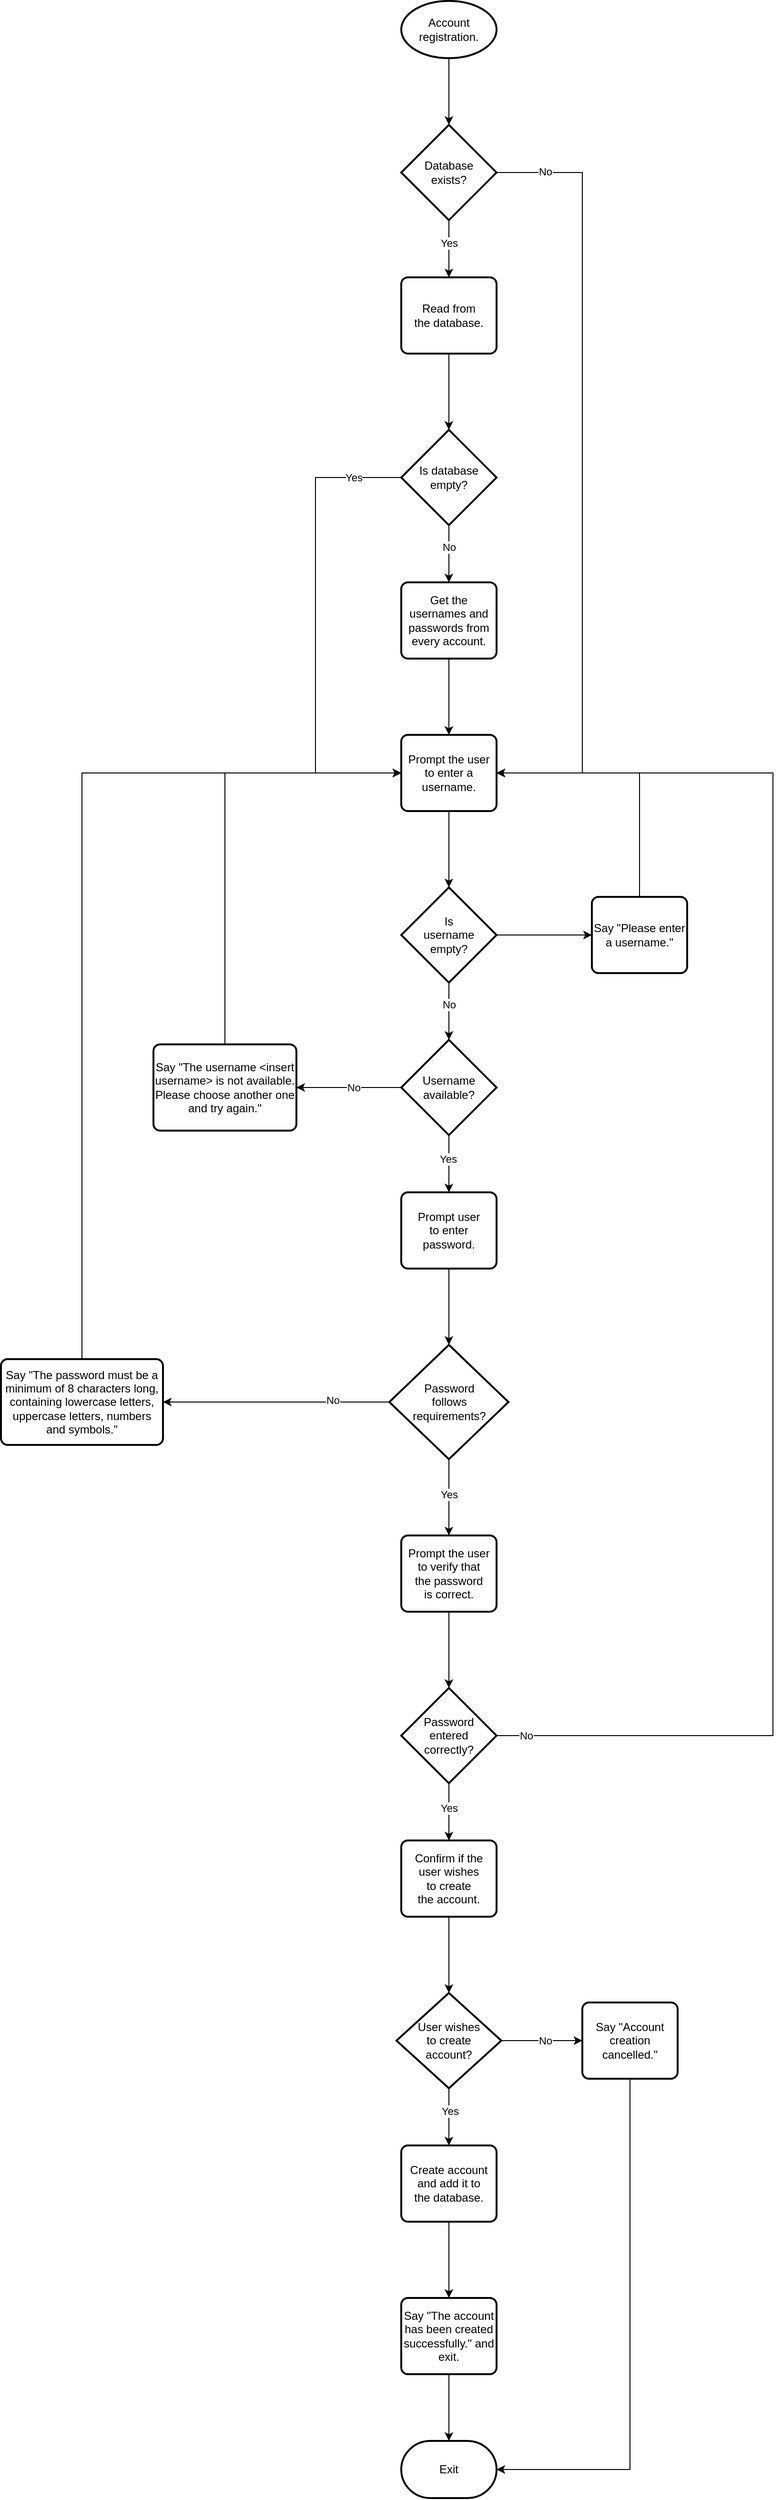 <mxfile version="26.2.2" pages="2">
  <diagram name="Account Registration" id="iLE3Jwbvo_P_98CqRcma">
    <mxGraphModel dx="1926" dy="515" grid="1" gridSize="10" guides="1" tooltips="1" connect="1" arrows="1" fold="1" page="1" pageScale="1" pageWidth="827" pageHeight="1169" math="0" shadow="0">
      <root>
        <mxCell id="0" />
        <mxCell id="1" parent="0" />
        <mxCell id="nShzTtYWi6adCArLgVIG-1" value="Account registration." style="strokeWidth=2;html=1;shape=mxgraph.flowchart.start_1;whiteSpace=wrap;" parent="1" vertex="1">
          <mxGeometry x="370" y="70" width="100" height="60" as="geometry" />
        </mxCell>
        <mxCell id="nShzTtYWi6adCArLgVIG-5" style="edgeStyle=orthogonalEdgeStyle;rounded=0;orthogonalLoop=1;jettySize=auto;html=1;exitX=0.5;exitY=1;exitDx=0;exitDy=0;exitPerimeter=0;entryX=0.5;entryY=0;entryDx=0;entryDy=0;" parent="1" source="nShzTtYWi6adCArLgVIG-2" target="nShzTtYWi6adCArLgVIG-4" edge="1">
          <mxGeometry relative="1" as="geometry" />
        </mxCell>
        <mxCell id="nShzTtYWi6adCArLgVIG-9" value="Yes" style="edgeLabel;html=1;align=center;verticalAlign=middle;resizable=0;points=[];" parent="nShzTtYWi6adCArLgVIG-5" vertex="1" connectable="0">
          <mxGeometry x="-0.209" relative="1" as="geometry">
            <mxPoint as="offset" />
          </mxGeometry>
        </mxCell>
        <mxCell id="nShzTtYWi6adCArLgVIG-51" style="edgeStyle=orthogonalEdgeStyle;rounded=0;orthogonalLoop=1;jettySize=auto;html=1;exitX=1;exitY=0.5;exitDx=0;exitDy=0;exitPerimeter=0;entryX=1;entryY=0.5;entryDx=0;entryDy=0;" parent="1" source="nShzTtYWi6adCArLgVIG-2" target="nShzTtYWi6adCArLgVIG-13" edge="1">
          <mxGeometry relative="1" as="geometry">
            <Array as="points">
              <mxPoint x="560" y="250" />
              <mxPoint x="560" y="880" />
            </Array>
          </mxGeometry>
        </mxCell>
        <mxCell id="nShzTtYWi6adCArLgVIG-55" value="No" style="edgeLabel;html=1;align=center;verticalAlign=middle;resizable=0;points=[];" parent="nShzTtYWi6adCArLgVIG-51" vertex="1" connectable="0">
          <mxGeometry x="-0.874" y="1" relative="1" as="geometry">
            <mxPoint as="offset" />
          </mxGeometry>
        </mxCell>
        <mxCell id="nShzTtYWi6adCArLgVIG-2" value="Database&lt;div&gt;exists?&lt;/div&gt;" style="strokeWidth=2;html=1;shape=mxgraph.flowchart.decision;whiteSpace=wrap;" parent="1" vertex="1">
          <mxGeometry x="370" y="200" width="100" height="100" as="geometry" />
        </mxCell>
        <mxCell id="nShzTtYWi6adCArLgVIG-3" style="edgeStyle=orthogonalEdgeStyle;rounded=0;orthogonalLoop=1;jettySize=auto;html=1;exitX=0.5;exitY=1;exitDx=0;exitDy=0;exitPerimeter=0;entryX=0.5;entryY=0;entryDx=0;entryDy=0;entryPerimeter=0;" parent="1" source="nShzTtYWi6adCArLgVIG-1" target="nShzTtYWi6adCArLgVIG-2" edge="1">
          <mxGeometry relative="1" as="geometry" />
        </mxCell>
        <mxCell id="nShzTtYWi6adCArLgVIG-4" value="Read from&lt;div&gt;the database.&lt;/div&gt;" style="rounded=1;whiteSpace=wrap;html=1;absoluteArcSize=1;arcSize=14;strokeWidth=2;" parent="1" vertex="1">
          <mxGeometry x="370" y="360" width="100" height="80" as="geometry" />
        </mxCell>
        <mxCell id="nShzTtYWi6adCArLgVIG-11" style="edgeStyle=orthogonalEdgeStyle;rounded=0;orthogonalLoop=1;jettySize=auto;html=1;exitX=0.5;exitY=1;exitDx=0;exitDy=0;exitPerimeter=0;" parent="1" source="nShzTtYWi6adCArLgVIG-6" target="nShzTtYWi6adCArLgVIG-10" edge="1">
          <mxGeometry relative="1" as="geometry" />
        </mxCell>
        <mxCell id="nShzTtYWi6adCArLgVIG-12" value="No" style="edgeLabel;html=1;align=center;verticalAlign=middle;resizable=0;points=[];" parent="nShzTtYWi6adCArLgVIG-11" vertex="1" connectable="0">
          <mxGeometry x="-0.248" y="-1" relative="1" as="geometry">
            <mxPoint x="1" as="offset" />
          </mxGeometry>
        </mxCell>
        <mxCell id="nShzTtYWi6adCArLgVIG-52" style="edgeStyle=orthogonalEdgeStyle;rounded=0;orthogonalLoop=1;jettySize=auto;html=1;exitX=0;exitY=0.5;exitDx=0;exitDy=0;exitPerimeter=0;entryX=0;entryY=0.5;entryDx=0;entryDy=0;" parent="1" source="nShzTtYWi6adCArLgVIG-6" target="nShzTtYWi6adCArLgVIG-13" edge="1">
          <mxGeometry relative="1" as="geometry">
            <Array as="points">
              <mxPoint x="280" y="570" />
              <mxPoint x="280" y="880" />
            </Array>
          </mxGeometry>
        </mxCell>
        <mxCell id="nShzTtYWi6adCArLgVIG-54" value="Yes" style="edgeLabel;html=1;align=center;verticalAlign=middle;resizable=0;points=[];" parent="nShzTtYWi6adCArLgVIG-52" vertex="1" connectable="0">
          <mxGeometry x="-0.835" relative="1" as="geometry">
            <mxPoint x="-10" as="offset" />
          </mxGeometry>
        </mxCell>
        <mxCell id="nShzTtYWi6adCArLgVIG-6" value="Is database&lt;div&gt;empty?&lt;/div&gt;" style="strokeWidth=2;html=1;shape=mxgraph.flowchart.decision;whiteSpace=wrap;" parent="1" vertex="1">
          <mxGeometry x="370" y="520" width="100" height="100" as="geometry" />
        </mxCell>
        <mxCell id="nShzTtYWi6adCArLgVIG-8" style="edgeStyle=orthogonalEdgeStyle;rounded=0;orthogonalLoop=1;jettySize=auto;html=1;exitX=0.5;exitY=1;exitDx=0;exitDy=0;entryX=0.5;entryY=0;entryDx=0;entryDy=0;entryPerimeter=0;" parent="1" source="nShzTtYWi6adCArLgVIG-4" target="nShzTtYWi6adCArLgVIG-6" edge="1">
          <mxGeometry relative="1" as="geometry" />
        </mxCell>
        <mxCell id="nShzTtYWi6adCArLgVIG-14" style="edgeStyle=orthogonalEdgeStyle;rounded=0;orthogonalLoop=1;jettySize=auto;html=1;exitX=0.5;exitY=1;exitDx=0;exitDy=0;entryX=0.5;entryY=0;entryDx=0;entryDy=0;" parent="1" source="nShzTtYWi6adCArLgVIG-10" target="nShzTtYWi6adCArLgVIG-13" edge="1">
          <mxGeometry relative="1" as="geometry" />
        </mxCell>
        <mxCell id="nShzTtYWi6adCArLgVIG-10" value="Get the usernames and passwords from every account." style="rounded=1;whiteSpace=wrap;html=1;absoluteArcSize=1;arcSize=14;strokeWidth=2;" parent="1" vertex="1">
          <mxGeometry x="370" y="680" width="100" height="80" as="geometry" />
        </mxCell>
        <mxCell id="nShzTtYWi6adCArLgVIG-13" value="Prompt the user&lt;div&gt;to enter a username.&lt;/div&gt;" style="rounded=1;whiteSpace=wrap;html=1;absoluteArcSize=1;arcSize=14;strokeWidth=2;" parent="1" vertex="1">
          <mxGeometry x="370" y="840" width="100" height="80" as="geometry" />
        </mxCell>
        <mxCell id="nShzTtYWi6adCArLgVIG-57" style="edgeStyle=orthogonalEdgeStyle;rounded=0;orthogonalLoop=1;jettySize=auto;html=1;exitX=1;exitY=0.5;exitDx=0;exitDy=0;exitPerimeter=0;entryX=0;entryY=0.5;entryDx=0;entryDy=0;" parent="1" source="nShzTtYWi6adCArLgVIG-15" target="nShzTtYWi6adCArLgVIG-56" edge="1">
          <mxGeometry relative="1" as="geometry" />
        </mxCell>
        <mxCell id="nShzTtYWi6adCArLgVIG-15" value="Is&lt;div&gt;username&lt;/div&gt;&lt;div&gt;empty?&lt;/div&gt;" style="strokeWidth=2;html=1;shape=mxgraph.flowchart.decision;whiteSpace=wrap;" parent="1" vertex="1">
          <mxGeometry x="370" y="1000" width="100" height="100" as="geometry" />
        </mxCell>
        <mxCell id="nShzTtYWi6adCArLgVIG-17" style="edgeStyle=orthogonalEdgeStyle;rounded=0;orthogonalLoop=1;jettySize=auto;html=1;exitX=0.5;exitY=1;exitDx=0;exitDy=0;entryX=0.5;entryY=0;entryDx=0;entryDy=0;entryPerimeter=0;" parent="1" source="nShzTtYWi6adCArLgVIG-13" target="nShzTtYWi6adCArLgVIG-15" edge="1">
          <mxGeometry relative="1" as="geometry" />
        </mxCell>
        <mxCell id="nShzTtYWi6adCArLgVIG-28" style="edgeStyle=orthogonalEdgeStyle;rounded=0;orthogonalLoop=1;jettySize=auto;html=1;exitX=0.5;exitY=1;exitDx=0;exitDy=0;exitPerimeter=0;entryX=0.5;entryY=0;entryDx=0;entryDy=0;" parent="1" source="nShzTtYWi6adCArLgVIG-24" target="nShzTtYWi6adCArLgVIG-27" edge="1">
          <mxGeometry relative="1" as="geometry" />
        </mxCell>
        <mxCell id="nShzTtYWi6adCArLgVIG-29" value="Yes" style="edgeLabel;html=1;align=center;verticalAlign=middle;resizable=0;points=[];" parent="nShzTtYWi6adCArLgVIG-28" vertex="1" connectable="0">
          <mxGeometry x="-0.191" y="-1" relative="1" as="geometry">
            <mxPoint as="offset" />
          </mxGeometry>
        </mxCell>
        <mxCell id="nShzTtYWi6adCArLgVIG-60" style="edgeStyle=orthogonalEdgeStyle;rounded=0;orthogonalLoop=1;jettySize=auto;html=1;exitX=0;exitY=0.5;exitDx=0;exitDy=0;exitPerimeter=0;entryX=1;entryY=0.5;entryDx=0;entryDy=0;" parent="1" source="nShzTtYWi6adCArLgVIG-24" target="nShzTtYWi6adCArLgVIG-59" edge="1">
          <mxGeometry relative="1" as="geometry" />
        </mxCell>
        <mxCell id="nShzTtYWi6adCArLgVIG-61" value="No" style="edgeLabel;html=1;align=center;verticalAlign=middle;resizable=0;points=[];" parent="nShzTtYWi6adCArLgVIG-60" vertex="1" connectable="0">
          <mxGeometry x="-0.145" relative="1" as="geometry">
            <mxPoint x="-3" as="offset" />
          </mxGeometry>
        </mxCell>
        <mxCell id="nShzTtYWi6adCArLgVIG-24" value="Username&lt;div&gt;available?&lt;/div&gt;" style="strokeWidth=2;html=1;shape=mxgraph.flowchart.decision;whiteSpace=wrap;" parent="1" vertex="1">
          <mxGeometry x="370" y="1160" width="100" height="100" as="geometry" />
        </mxCell>
        <mxCell id="nShzTtYWi6adCArLgVIG-25" style="edgeStyle=orthogonalEdgeStyle;rounded=0;orthogonalLoop=1;jettySize=auto;html=1;exitX=0.5;exitY=1;exitDx=0;exitDy=0;exitPerimeter=0;entryX=0.5;entryY=0;entryDx=0;entryDy=0;entryPerimeter=0;" parent="1" source="nShzTtYWi6adCArLgVIG-15" target="nShzTtYWi6adCArLgVIG-24" edge="1">
          <mxGeometry relative="1" as="geometry" />
        </mxCell>
        <mxCell id="nShzTtYWi6adCArLgVIG-26" value="No" style="edgeLabel;html=1;align=center;verticalAlign=middle;resizable=0;points=[];" parent="nShzTtYWi6adCArLgVIG-25" vertex="1" connectable="0">
          <mxGeometry x="-0.229" y="-1" relative="1" as="geometry">
            <mxPoint x="1" as="offset" />
          </mxGeometry>
        </mxCell>
        <mxCell id="nShzTtYWi6adCArLgVIG-27" value="Prompt user&lt;div&gt;to enter password.&lt;/div&gt;" style="rounded=1;whiteSpace=wrap;html=1;absoluteArcSize=1;arcSize=14;strokeWidth=2;" parent="1" vertex="1">
          <mxGeometry x="370" y="1320" width="100" height="80" as="geometry" />
        </mxCell>
        <mxCell id="nShzTtYWi6adCArLgVIG-35" style="edgeStyle=orthogonalEdgeStyle;rounded=0;orthogonalLoop=1;jettySize=auto;html=1;exitX=0.5;exitY=1;exitDx=0;exitDy=0;exitPerimeter=0;entryX=0.5;entryY=0;entryDx=0;entryDy=0;" parent="1" source="nShzTtYWi6adCArLgVIG-30" target="nShzTtYWi6adCArLgVIG-34" edge="1">
          <mxGeometry relative="1" as="geometry" />
        </mxCell>
        <mxCell id="nShzTtYWi6adCArLgVIG-36" value="Yes" style="edgeLabel;html=1;align=center;verticalAlign=middle;resizable=0;points=[];" parent="nShzTtYWi6adCArLgVIG-35" vertex="1" connectable="0">
          <mxGeometry x="-0.093" relative="1" as="geometry">
            <mxPoint as="offset" />
          </mxGeometry>
        </mxCell>
        <mxCell id="nShzTtYWi6adCArLgVIG-69" style="edgeStyle=orthogonalEdgeStyle;rounded=0;orthogonalLoop=1;jettySize=auto;html=1;exitX=0;exitY=0.5;exitDx=0;exitDy=0;exitPerimeter=0;entryX=1;entryY=0.5;entryDx=0;entryDy=0;" parent="1" source="nShzTtYWi6adCArLgVIG-30" target="nShzTtYWi6adCArLgVIG-63" edge="1">
          <mxGeometry relative="1" as="geometry" />
        </mxCell>
        <mxCell id="nShzTtYWi6adCArLgVIG-70" value="No" style="edgeLabel;html=1;align=center;verticalAlign=middle;resizable=0;points=[];" parent="nShzTtYWi6adCArLgVIG-69" vertex="1" connectable="0">
          <mxGeometry x="-0.488" y="-2" relative="1" as="geometry">
            <mxPoint x="1" as="offset" />
          </mxGeometry>
        </mxCell>
        <mxCell id="nShzTtYWi6adCArLgVIG-30" value="Password&lt;div&gt;follows&lt;/div&gt;&lt;div&gt;requirements?&lt;/div&gt;" style="strokeWidth=2;html=1;shape=mxgraph.flowchart.decision;whiteSpace=wrap;" parent="1" vertex="1">
          <mxGeometry x="357.5" y="1480" width="125" height="120" as="geometry" />
        </mxCell>
        <mxCell id="nShzTtYWi6adCArLgVIG-31" style="edgeStyle=orthogonalEdgeStyle;rounded=0;orthogonalLoop=1;jettySize=auto;html=1;exitX=0.5;exitY=1;exitDx=0;exitDy=0;entryX=0.5;entryY=0;entryDx=0;entryDy=0;entryPerimeter=0;" parent="1" source="nShzTtYWi6adCArLgVIG-27" target="nShzTtYWi6adCArLgVIG-30" edge="1">
          <mxGeometry relative="1" as="geometry" />
        </mxCell>
        <mxCell id="nShzTtYWi6adCArLgVIG-34" value="Prompt the user&lt;div&gt;to verify that&lt;/div&gt;&lt;div&gt;the password&lt;/div&gt;&lt;div&gt;is correct.&lt;/div&gt;" style="rounded=1;whiteSpace=wrap;html=1;absoluteArcSize=1;arcSize=14;strokeWidth=2;" parent="1" vertex="1">
          <mxGeometry x="370" y="1680" width="100" height="80" as="geometry" />
        </mxCell>
        <mxCell id="nShzTtYWi6adCArLgVIG-40" style="edgeStyle=orthogonalEdgeStyle;rounded=0;orthogonalLoop=1;jettySize=auto;html=1;exitX=0.5;exitY=1;exitDx=0;exitDy=0;exitPerimeter=0;" parent="1" source="nShzTtYWi6adCArLgVIG-37" target="nShzTtYWi6adCArLgVIG-39" edge="1">
          <mxGeometry relative="1" as="geometry" />
        </mxCell>
        <mxCell id="nShzTtYWi6adCArLgVIG-41" value="Yes" style="edgeLabel;html=1;align=center;verticalAlign=middle;resizable=0;points=[];" parent="nShzTtYWi6adCArLgVIG-40" vertex="1" connectable="0">
          <mxGeometry x="-0.133" relative="1" as="geometry">
            <mxPoint as="offset" />
          </mxGeometry>
        </mxCell>
        <mxCell id="nShzTtYWi6adCArLgVIG-71" style="edgeStyle=orthogonalEdgeStyle;rounded=0;orthogonalLoop=1;jettySize=auto;html=1;exitX=1;exitY=0.5;exitDx=0;exitDy=0;exitPerimeter=0;entryX=1;entryY=0.5;entryDx=0;entryDy=0;" parent="1" source="nShzTtYWi6adCArLgVIG-37" target="nShzTtYWi6adCArLgVIG-13" edge="1">
          <mxGeometry relative="1" as="geometry">
            <mxPoint x="740" y="1020" as="targetPoint" />
            <Array as="points">
              <mxPoint x="760" y="1890" />
              <mxPoint x="760" y="880" />
            </Array>
          </mxGeometry>
        </mxCell>
        <mxCell id="nShzTtYWi6adCArLgVIG-72" value="No" style="edgeLabel;html=1;align=center;verticalAlign=middle;resizable=0;points=[];" parent="nShzTtYWi6adCArLgVIG-71" vertex="1" connectable="0">
          <mxGeometry x="-0.961" relative="1" as="geometry">
            <mxPoint as="offset" />
          </mxGeometry>
        </mxCell>
        <mxCell id="nShzTtYWi6adCArLgVIG-37" value="Password&lt;div&gt;entered&lt;/div&gt;&lt;div&gt;correctly?&lt;/div&gt;" style="strokeWidth=2;html=1;shape=mxgraph.flowchart.decision;whiteSpace=wrap;" parent="1" vertex="1">
          <mxGeometry x="370" y="1840" width="100" height="100" as="geometry" />
        </mxCell>
        <mxCell id="nShzTtYWi6adCArLgVIG-38" style="edgeStyle=orthogonalEdgeStyle;rounded=0;orthogonalLoop=1;jettySize=auto;html=1;exitX=0.5;exitY=1;exitDx=0;exitDy=0;entryX=0.5;entryY=0;entryDx=0;entryDy=0;entryPerimeter=0;" parent="1" source="nShzTtYWi6adCArLgVIG-34" target="nShzTtYWi6adCArLgVIG-37" edge="1">
          <mxGeometry relative="1" as="geometry" />
        </mxCell>
        <mxCell id="nShzTtYWi6adCArLgVIG-44" style="edgeStyle=orthogonalEdgeStyle;rounded=0;orthogonalLoop=1;jettySize=auto;html=1;exitX=0.5;exitY=1;exitDx=0;exitDy=0;" parent="1" source="nShzTtYWi6adCArLgVIG-39" target="nShzTtYWi6adCArLgVIG-42" edge="1">
          <mxGeometry relative="1" as="geometry" />
        </mxCell>
        <mxCell id="nShzTtYWi6adCArLgVIG-39" value="Confirm if the&lt;div&gt;user wishes&lt;/div&gt;&lt;div&gt;to create&lt;/div&gt;&lt;div&gt;the account.&lt;/div&gt;" style="rounded=1;whiteSpace=wrap;html=1;absoluteArcSize=1;arcSize=14;strokeWidth=2;" parent="1" vertex="1">
          <mxGeometry x="370" y="2000" width="100" height="80" as="geometry" />
        </mxCell>
        <mxCell id="nShzTtYWi6adCArLgVIG-46" style="edgeStyle=orthogonalEdgeStyle;rounded=0;orthogonalLoop=1;jettySize=auto;html=1;exitX=0.5;exitY=1;exitDx=0;exitDy=0;exitPerimeter=0;entryX=0.5;entryY=0;entryDx=0;entryDy=0;" parent="1" source="nShzTtYWi6adCArLgVIG-42" target="nShzTtYWi6adCArLgVIG-45" edge="1">
          <mxGeometry relative="1" as="geometry" />
        </mxCell>
        <mxCell id="nShzTtYWi6adCArLgVIG-74" value="Yes" style="edgeLabel;html=1;align=center;verticalAlign=middle;resizable=0;points=[];" parent="nShzTtYWi6adCArLgVIG-46" vertex="1" connectable="0">
          <mxGeometry x="-0.211" y="1" relative="1" as="geometry">
            <mxPoint as="offset" />
          </mxGeometry>
        </mxCell>
        <mxCell id="nShzTtYWi6adCArLgVIG-76" style="edgeStyle=orthogonalEdgeStyle;rounded=0;orthogonalLoop=1;jettySize=auto;html=1;exitX=1;exitY=0.5;exitDx=0;exitDy=0;exitPerimeter=0;entryX=0;entryY=0.5;entryDx=0;entryDy=0;" parent="1" source="nShzTtYWi6adCArLgVIG-42" target="nShzTtYWi6adCArLgVIG-75" edge="1">
          <mxGeometry relative="1" as="geometry" />
        </mxCell>
        <mxCell id="nShzTtYWi6adCArLgVIG-77" value="No" style="edgeLabel;html=1;align=center;verticalAlign=middle;resizable=0;points=[];" parent="nShzTtYWi6adCArLgVIG-76" vertex="1" connectable="0">
          <mxGeometry x="0.072" relative="1" as="geometry">
            <mxPoint as="offset" />
          </mxGeometry>
        </mxCell>
        <mxCell id="nShzTtYWi6adCArLgVIG-42" value="User wishes&lt;div&gt;to create&lt;/div&gt;&lt;div&gt;account?&lt;/div&gt;" style="strokeWidth=2;html=1;shape=mxgraph.flowchart.decision;whiteSpace=wrap;" parent="1" vertex="1">
          <mxGeometry x="365" y="2160" width="110" height="100" as="geometry" />
        </mxCell>
        <mxCell id="nShzTtYWi6adCArLgVIG-48" style="edgeStyle=orthogonalEdgeStyle;rounded=0;orthogonalLoop=1;jettySize=auto;html=1;exitX=0.5;exitY=1;exitDx=0;exitDy=0;" parent="1" source="nShzTtYWi6adCArLgVIG-45" target="nShzTtYWi6adCArLgVIG-47" edge="1">
          <mxGeometry relative="1" as="geometry" />
        </mxCell>
        <mxCell id="nShzTtYWi6adCArLgVIG-45" value="Create account&lt;div&gt;and add it to&lt;/div&gt;&lt;div&gt;the database.&lt;/div&gt;" style="rounded=1;whiteSpace=wrap;html=1;absoluteArcSize=1;arcSize=14;strokeWidth=2;" parent="1" vertex="1">
          <mxGeometry x="370" y="2320" width="100" height="80" as="geometry" />
        </mxCell>
        <mxCell id="nShzTtYWi6adCArLgVIG-47" value="Say &quot;The account has been created successfully.&quot; and exit." style="rounded=1;whiteSpace=wrap;html=1;absoluteArcSize=1;arcSize=14;strokeWidth=2;" parent="1" vertex="1">
          <mxGeometry x="370" y="2480" width="100" height="80" as="geometry" />
        </mxCell>
        <mxCell id="nShzTtYWi6adCArLgVIG-49" value="Exit" style="strokeWidth=2;html=1;shape=mxgraph.flowchart.terminator;whiteSpace=wrap;" parent="1" vertex="1">
          <mxGeometry x="370" y="2630" width="100" height="60" as="geometry" />
        </mxCell>
        <mxCell id="nShzTtYWi6adCArLgVIG-58" style="edgeStyle=orthogonalEdgeStyle;rounded=0;orthogonalLoop=1;jettySize=auto;html=1;exitX=0.5;exitY=0;exitDx=0;exitDy=0;entryX=1;entryY=0.5;entryDx=0;entryDy=0;" parent="1" source="nShzTtYWi6adCArLgVIG-56" target="nShzTtYWi6adCArLgVIG-13" edge="1">
          <mxGeometry relative="1" as="geometry">
            <mxPoint x="620.333" y="880" as="targetPoint" />
          </mxGeometry>
        </mxCell>
        <mxCell id="nShzTtYWi6adCArLgVIG-56" value="Say &quot;Please enter a username.&quot;" style="rounded=1;whiteSpace=wrap;html=1;absoluteArcSize=1;arcSize=14;strokeWidth=2;" parent="1" vertex="1">
          <mxGeometry x="570" y="1010" width="100" height="80" as="geometry" />
        </mxCell>
        <mxCell id="nShzTtYWi6adCArLgVIG-62" style="edgeStyle=orthogonalEdgeStyle;rounded=0;orthogonalLoop=1;jettySize=auto;html=1;exitX=0.5;exitY=0;exitDx=0;exitDy=0;entryX=0;entryY=0.5;entryDx=0;entryDy=0;" parent="1" source="nShzTtYWi6adCArLgVIG-59" target="nShzTtYWi6adCArLgVIG-13" edge="1">
          <mxGeometry relative="1" as="geometry">
            <mxPoint x="185" y="970" as="targetPoint" />
          </mxGeometry>
        </mxCell>
        <mxCell id="nShzTtYWi6adCArLgVIG-59" value="Say &quot;The username &amp;lt;insert username&amp;gt; is not available. Please choose another one and try again.&quot;" style="rounded=1;whiteSpace=wrap;html=1;absoluteArcSize=1;arcSize=14;strokeWidth=2;" parent="1" vertex="1">
          <mxGeometry x="110" y="1164.75" width="150" height="90.5" as="geometry" />
        </mxCell>
        <mxCell id="nShzTtYWi6adCArLgVIG-68" style="edgeStyle=orthogonalEdgeStyle;rounded=0;orthogonalLoop=1;jettySize=auto;html=1;exitX=0.5;exitY=0;exitDx=0;exitDy=0;entryX=0;entryY=0.5;entryDx=0;entryDy=0;" parent="1" source="nShzTtYWi6adCArLgVIG-63" target="nShzTtYWi6adCArLgVIG-13" edge="1">
          <mxGeometry relative="1" as="geometry">
            <mxPoint x="60" y="1030" as="targetPoint" />
          </mxGeometry>
        </mxCell>
        <mxCell id="nShzTtYWi6adCArLgVIG-63" value="Say &quot;The password must be a minimum of 8 characters long, containing lowercase letters, uppercase letters, numbers and symbols.&quot;" style="rounded=1;whiteSpace=wrap;html=1;absoluteArcSize=1;arcSize=14;strokeWidth=2;" parent="1" vertex="1">
          <mxGeometry x="-50" y="1495" width="170" height="90" as="geometry" />
        </mxCell>
        <mxCell id="nShzTtYWi6adCArLgVIG-73" style="edgeStyle=orthogonalEdgeStyle;rounded=0;orthogonalLoop=1;jettySize=auto;html=1;exitX=0.5;exitY=1;exitDx=0;exitDy=0;entryX=0.5;entryY=0;entryDx=0;entryDy=0;entryPerimeter=0;" parent="1" source="nShzTtYWi6adCArLgVIG-47" target="nShzTtYWi6adCArLgVIG-49" edge="1">
          <mxGeometry relative="1" as="geometry" />
        </mxCell>
        <mxCell id="nShzTtYWi6adCArLgVIG-78" style="edgeStyle=orthogonalEdgeStyle;rounded=0;orthogonalLoop=1;jettySize=auto;html=1;exitX=0.5;exitY=1;exitDx=0;exitDy=0;entryX=1;entryY=0.5;entryDx=0;entryDy=0;entryPerimeter=0;" parent="1" source="nShzTtYWi6adCArLgVIG-75" target="nShzTtYWi6adCArLgVIG-49" edge="1">
          <mxGeometry relative="1" as="geometry">
            <mxPoint x="480" y="2701.29" as="targetPoint" />
          </mxGeometry>
        </mxCell>
        <mxCell id="nShzTtYWi6adCArLgVIG-75" value="Say &quot;Account creation cancelled.&quot;" style="rounded=1;whiteSpace=wrap;html=1;absoluteArcSize=1;arcSize=14;strokeWidth=2;" parent="1" vertex="1">
          <mxGeometry x="560" y="2170" width="100" height="80" as="geometry" />
        </mxCell>
      </root>
    </mxGraphModel>
  </diagram>
  <diagram id="ZJuV7syckMQgLkUGrCl8" name="Account Login">
    <mxGraphModel dx="1047" dy="490" grid="1" gridSize="10" guides="1" tooltips="1" connect="1" arrows="1" fold="1" page="1" pageScale="1" pageWidth="827" pageHeight="1169" math="0" shadow="0">
      <root>
        <mxCell id="0" />
        <mxCell id="1" parent="0" />
        <mxCell id="R7hteTY1RrZNnt9Zxwfz-4" style="edgeStyle=orthogonalEdgeStyle;rounded=0;orthogonalLoop=1;jettySize=auto;html=1;exitX=0.5;exitY=1;exitDx=0;exitDy=0;exitPerimeter=0;entryX=0.5;entryY=0;entryDx=0;entryDy=0;" edge="1" parent="1" source="R7hteTY1RrZNnt9Zxwfz-1" target="R7hteTY1RrZNnt9Zxwfz-2">
          <mxGeometry relative="1" as="geometry" />
        </mxCell>
        <mxCell id="R7hteTY1RrZNnt9Zxwfz-1" value="Account login." style="strokeWidth=2;html=1;shape=mxgraph.flowchart.start_1;whiteSpace=wrap;" vertex="1" parent="1">
          <mxGeometry x="370" y="90" width="100" height="60" as="geometry" />
        </mxCell>
        <mxCell id="R7hteTY1RrZNnt9Zxwfz-2" value="Check if the&lt;div&gt;database exists?&lt;/div&gt;" style="rounded=1;whiteSpace=wrap;html=1;absoluteArcSize=1;arcSize=14;strokeWidth=2;" vertex="1" parent="1">
          <mxGeometry x="370" y="240" width="100" height="80" as="geometry" />
        </mxCell>
        <mxCell id="R7hteTY1RrZNnt9Zxwfz-9" style="edgeStyle=orthogonalEdgeStyle;rounded=0;orthogonalLoop=1;jettySize=auto;html=1;exitX=0.5;exitY=1;exitDx=0;exitDy=0;exitPerimeter=0;entryX=0.5;entryY=0;entryDx=0;entryDy=0;" edge="1" parent="1" source="R7hteTY1RrZNnt9Zxwfz-5" target="R7hteTY1RrZNnt9Zxwfz-7">
          <mxGeometry relative="1" as="geometry" />
        </mxCell>
        <mxCell id="R7hteTY1RrZNnt9Zxwfz-10" value="Yes" style="edgeLabel;html=1;align=center;verticalAlign=middle;resizable=0;points=[];" vertex="1" connectable="0" parent="R7hteTY1RrZNnt9Zxwfz-9">
          <mxGeometry x="-0.278" relative="1" as="geometry">
            <mxPoint as="offset" />
          </mxGeometry>
        </mxCell>
        <mxCell id="R7hteTY1RrZNnt9Zxwfz-17" style="edgeStyle=orthogonalEdgeStyle;rounded=0;orthogonalLoop=1;jettySize=auto;html=1;exitX=1;exitY=0.5;exitDx=0;exitDy=0;exitPerimeter=0;entryX=0;entryY=0.5;entryDx=0;entryDy=0;" edge="1" parent="1" source="R7hteTY1RrZNnt9Zxwfz-5" target="R7hteTY1RrZNnt9Zxwfz-16">
          <mxGeometry relative="1" as="geometry" />
        </mxCell>
        <mxCell id="R7hteTY1RrZNnt9Zxwfz-18" value="No" style="edgeLabel;html=1;align=center;verticalAlign=middle;resizable=0;points=[];" vertex="1" connectable="0" parent="R7hteTY1RrZNnt9Zxwfz-17">
          <mxGeometry x="0.001" y="1" relative="1" as="geometry">
            <mxPoint as="offset" />
          </mxGeometry>
        </mxCell>
        <mxCell id="R7hteTY1RrZNnt9Zxwfz-5" value="Database&lt;div&gt;exists?&lt;/div&gt;" style="strokeWidth=2;html=1;shape=mxgraph.flowchart.decision;whiteSpace=wrap;" vertex="1" parent="1">
          <mxGeometry x="370" y="400" width="100" height="100" as="geometry" />
        </mxCell>
        <mxCell id="R7hteTY1RrZNnt9Zxwfz-6" style="edgeStyle=orthogonalEdgeStyle;rounded=0;orthogonalLoop=1;jettySize=auto;html=1;exitX=0.5;exitY=1;exitDx=0;exitDy=0;entryX=0.5;entryY=0;entryDx=0;entryDy=0;entryPerimeter=0;" edge="1" parent="1" source="R7hteTY1RrZNnt9Zxwfz-2" target="R7hteTY1RrZNnt9Zxwfz-5">
          <mxGeometry relative="1" as="geometry" />
        </mxCell>
        <mxCell id="R7hteTY1RrZNnt9Zxwfz-7" value="Read from the&lt;div&gt;database.&lt;/div&gt;" style="rounded=1;whiteSpace=wrap;html=1;absoluteArcSize=1;arcSize=14;strokeWidth=2;" vertex="1" parent="1">
          <mxGeometry x="370" y="560" width="100" height="80" as="geometry" />
        </mxCell>
        <mxCell id="R7hteTY1RrZNnt9Zxwfz-14" style="edgeStyle=orthogonalEdgeStyle;rounded=0;orthogonalLoop=1;jettySize=auto;html=1;exitX=1;exitY=0.5;exitDx=0;exitDy=0;exitPerimeter=0;entryX=0;entryY=0.5;entryDx=0;entryDy=0;" edge="1" parent="1" source="R7hteTY1RrZNnt9Zxwfz-11" target="R7hteTY1RrZNnt9Zxwfz-13">
          <mxGeometry relative="1" as="geometry" />
        </mxCell>
        <mxCell id="R7hteTY1RrZNnt9Zxwfz-15" value="Yes" style="edgeLabel;html=1;align=center;verticalAlign=middle;resizable=0;points=[];" vertex="1" connectable="0" parent="R7hteTY1RrZNnt9Zxwfz-14">
          <mxGeometry x="0.104" relative="1" as="geometry">
            <mxPoint as="offset" />
          </mxGeometry>
        </mxCell>
        <mxCell id="R7hteTY1RrZNnt9Zxwfz-24" style="edgeStyle=orthogonalEdgeStyle;rounded=0;orthogonalLoop=1;jettySize=auto;html=1;exitX=0.5;exitY=1;exitDx=0;exitDy=0;exitPerimeter=0;entryX=0.5;entryY=0;entryDx=0;entryDy=0;" edge="1" parent="1" source="R7hteTY1RrZNnt9Zxwfz-11" target="R7hteTY1RrZNnt9Zxwfz-23">
          <mxGeometry relative="1" as="geometry" />
        </mxCell>
        <mxCell id="R7hteTY1RrZNnt9Zxwfz-25" value="No" style="edgeLabel;html=1;align=center;verticalAlign=middle;resizable=0;points=[];" vertex="1" connectable="0" parent="R7hteTY1RrZNnt9Zxwfz-24">
          <mxGeometry x="-0.163" y="-1" relative="1" as="geometry">
            <mxPoint x="1" as="offset" />
          </mxGeometry>
        </mxCell>
        <mxCell id="R7hteTY1RrZNnt9Zxwfz-11" value="Is database&lt;div&gt;empty?&lt;/div&gt;" style="strokeWidth=2;html=1;shape=mxgraph.flowchart.decision;whiteSpace=wrap;" vertex="1" parent="1">
          <mxGeometry x="370" y="720" width="100" height="100" as="geometry" />
        </mxCell>
        <mxCell id="R7hteTY1RrZNnt9Zxwfz-12" style="edgeStyle=orthogonalEdgeStyle;rounded=0;orthogonalLoop=1;jettySize=auto;html=1;exitX=0.5;exitY=1;exitDx=0;exitDy=0;entryX=0.5;entryY=0;entryDx=0;entryDy=0;entryPerimeter=0;" edge="1" parent="1" source="R7hteTY1RrZNnt9Zxwfz-7" target="R7hteTY1RrZNnt9Zxwfz-11">
          <mxGeometry relative="1" as="geometry" />
        </mxCell>
        <mxCell id="R7hteTY1RrZNnt9Zxwfz-13" value="Print error message&lt;div&gt;saying &quot;The database is currently empty.&quot;&lt;/div&gt;" style="rounded=1;whiteSpace=wrap;html=1;absoluteArcSize=1;arcSize=14;strokeWidth=2;" vertex="1" parent="1">
          <mxGeometry x="560" y="730" width="100" height="80" as="geometry" />
        </mxCell>
        <mxCell id="R7hteTY1RrZNnt9Zxwfz-16" value="Print &quot;The database doesn&#39;t exist at the moment.&quot;" style="rounded=1;whiteSpace=wrap;html=1;absoluteArcSize=1;arcSize=14;strokeWidth=2;" vertex="1" parent="1">
          <mxGeometry x="560" y="410" width="100" height="80" as="geometry" />
        </mxCell>
        <mxCell id="R7hteTY1RrZNnt9Zxwfz-19" value="Exit" style="strokeWidth=2;html=1;shape=mxgraph.flowchart.terminator;whiteSpace=wrap;" vertex="1" parent="1">
          <mxGeometry x="560" y="570" width="100" height="60" as="geometry" />
        </mxCell>
        <mxCell id="R7hteTY1RrZNnt9Zxwfz-20" style="edgeStyle=orthogonalEdgeStyle;rounded=0;orthogonalLoop=1;jettySize=auto;html=1;exitX=0.5;exitY=1;exitDx=0;exitDy=0;entryX=0.5;entryY=0;entryDx=0;entryDy=0;entryPerimeter=0;" edge="1" parent="1" source="R7hteTY1RrZNnt9Zxwfz-16" target="R7hteTY1RrZNnt9Zxwfz-19">
          <mxGeometry relative="1" as="geometry" />
        </mxCell>
        <mxCell id="R7hteTY1RrZNnt9Zxwfz-21" value="Exit" style="strokeWidth=2;html=1;shape=mxgraph.flowchart.terminator;whiteSpace=wrap;" vertex="1" parent="1">
          <mxGeometry x="560" y="880" width="100" height="60" as="geometry" />
        </mxCell>
        <mxCell id="R7hteTY1RrZNnt9Zxwfz-22" style="edgeStyle=orthogonalEdgeStyle;rounded=0;orthogonalLoop=1;jettySize=auto;html=1;exitX=0.5;exitY=1;exitDx=0;exitDy=0;entryX=0.5;entryY=0;entryDx=0;entryDy=0;entryPerimeter=0;" edge="1" parent="1" source="R7hteTY1RrZNnt9Zxwfz-13" target="R7hteTY1RrZNnt9Zxwfz-21">
          <mxGeometry relative="1" as="geometry" />
        </mxCell>
        <mxCell id="R7hteTY1RrZNnt9Zxwfz-23" value="Prompt to enter a username." style="rounded=1;whiteSpace=wrap;html=1;absoluteArcSize=1;arcSize=14;strokeWidth=2;" vertex="1" parent="1">
          <mxGeometry x="370" y="880" width="100" height="80" as="geometry" />
        </mxCell>
        <mxCell id="R7hteTY1RrZNnt9Zxwfz-29" style="edgeStyle=orthogonalEdgeStyle;rounded=0;orthogonalLoop=1;jettySize=auto;html=1;exitX=0;exitY=0.5;exitDx=0;exitDy=0;exitPerimeter=0;entryX=0.5;entryY=1;entryDx=0;entryDy=0;" edge="1" parent="1" source="R7hteTY1RrZNnt9Zxwfz-26" target="R7hteTY1RrZNnt9Zxwfz-28">
          <mxGeometry relative="1" as="geometry" />
        </mxCell>
        <mxCell id="R7hteTY1RrZNnt9Zxwfz-30" value="No" style="edgeLabel;html=1;align=center;verticalAlign=middle;resizable=0;points=[];" vertex="1" connectable="0" parent="R7hteTY1RrZNnt9Zxwfz-29">
          <mxGeometry x="-0.883" y="-1" relative="1" as="geometry">
            <mxPoint as="offset" />
          </mxGeometry>
        </mxCell>
        <mxCell id="R7hteTY1RrZNnt9Zxwfz-34" style="edgeStyle=orthogonalEdgeStyle;rounded=0;orthogonalLoop=1;jettySize=auto;html=1;exitX=0.5;exitY=1;exitDx=0;exitDy=0;exitPerimeter=0;entryX=0.5;entryY=0;entryDx=0;entryDy=0;" edge="1" parent="1" source="R7hteTY1RrZNnt9Zxwfz-26" target="R7hteTY1RrZNnt9Zxwfz-33">
          <mxGeometry relative="1" as="geometry" />
        </mxCell>
        <mxCell id="R7hteTY1RrZNnt9Zxwfz-35" value="Yes" style="edgeLabel;html=1;align=center;verticalAlign=middle;resizable=0;points=[];" vertex="1" connectable="0" parent="R7hteTY1RrZNnt9Zxwfz-34">
          <mxGeometry x="-0.176" y="1" relative="1" as="geometry">
            <mxPoint x="-1" as="offset" />
          </mxGeometry>
        </mxCell>
        <mxCell id="R7hteTY1RrZNnt9Zxwfz-26" value="Username&lt;div&gt;exists?&lt;/div&gt;" style="strokeWidth=2;html=1;shape=mxgraph.flowchart.decision;whiteSpace=wrap;" vertex="1" parent="1">
          <mxGeometry x="370" y="1040" width="100" height="100" as="geometry" />
        </mxCell>
        <mxCell id="R7hteTY1RrZNnt9Zxwfz-27" style="edgeStyle=orthogonalEdgeStyle;rounded=0;orthogonalLoop=1;jettySize=auto;html=1;exitX=0.5;exitY=1;exitDx=0;exitDy=0;entryX=0.5;entryY=0;entryDx=0;entryDy=0;entryPerimeter=0;" edge="1" parent="1" source="R7hteTY1RrZNnt9Zxwfz-23" target="R7hteTY1RrZNnt9Zxwfz-26">
          <mxGeometry relative="1" as="geometry" />
        </mxCell>
        <mxCell id="R7hteTY1RrZNnt9Zxwfz-28" value="Print&lt;div&gt;&quot;The username &amp;lt;username&amp;gt; doesn&#39;t exist. Please try again.&quot;&lt;/div&gt;" style="rounded=1;whiteSpace=wrap;html=1;absoluteArcSize=1;arcSize=14;strokeWidth=2;" vertex="1" parent="1">
          <mxGeometry x="190" y="640" width="100" height="80" as="geometry" />
        </mxCell>
        <mxCell id="R7hteTY1RrZNnt9Zxwfz-31" style="edgeStyle=orthogonalEdgeStyle;rounded=0;orthogonalLoop=1;jettySize=auto;html=1;exitX=0.5;exitY=0;exitDx=0;exitDy=0;entryX=0;entryY=0.5;entryDx=0;entryDy=0;entryPerimeter=0;" edge="1" parent="1" source="R7hteTY1RrZNnt9Zxwfz-28" target="R7hteTY1RrZNnt9Zxwfz-5">
          <mxGeometry relative="1" as="geometry" />
        </mxCell>
        <mxCell id="R7hteTY1RrZNnt9Zxwfz-33" value="Prompt to enter a password" style="rounded=1;whiteSpace=wrap;html=1;absoluteArcSize=1;arcSize=14;strokeWidth=2;" vertex="1" parent="1">
          <mxGeometry x="370" y="1240" width="100" height="80" as="geometry" />
        </mxCell>
        <mxCell id="R7hteTY1RrZNnt9Zxwfz-41" style="edgeStyle=orthogonalEdgeStyle;rounded=0;orthogonalLoop=1;jettySize=auto;html=1;exitX=0;exitY=0.5;exitDx=0;exitDy=0;exitPerimeter=0;entryX=0.5;entryY=1;entryDx=0;entryDy=0;" edge="1" parent="1" source="R7hteTY1RrZNnt9Zxwfz-36" target="R7hteTY1RrZNnt9Zxwfz-40">
          <mxGeometry relative="1" as="geometry" />
        </mxCell>
        <mxCell id="R7hteTY1RrZNnt9Zxwfz-42" value="No" style="edgeLabel;html=1;align=center;verticalAlign=middle;resizable=0;points=[];" vertex="1" connectable="0" parent="R7hteTY1RrZNnt9Zxwfz-41">
          <mxGeometry x="-0.94" y="-1" relative="1" as="geometry">
            <mxPoint as="offset" />
          </mxGeometry>
        </mxCell>
        <mxCell id="R7hteTY1RrZNnt9Zxwfz-45" style="edgeStyle=orthogonalEdgeStyle;rounded=0;orthogonalLoop=1;jettySize=auto;html=1;exitX=0.5;exitY=1;exitDx=0;exitDy=0;exitPerimeter=0;entryX=0.5;entryY=0;entryDx=0;entryDy=0;" edge="1" parent="1" source="R7hteTY1RrZNnt9Zxwfz-36" target="R7hteTY1RrZNnt9Zxwfz-44">
          <mxGeometry relative="1" as="geometry" />
        </mxCell>
        <mxCell id="R7hteTY1RrZNnt9Zxwfz-46" value="Yes" style="edgeLabel;html=1;align=center;verticalAlign=middle;resizable=0;points=[];" vertex="1" connectable="0" parent="R7hteTY1RrZNnt9Zxwfz-45">
          <mxGeometry x="-0.198" relative="1" as="geometry">
            <mxPoint as="offset" />
          </mxGeometry>
        </mxCell>
        <mxCell id="R7hteTY1RrZNnt9Zxwfz-36" value="Is password&lt;div&gt;correct?&lt;/div&gt;" style="strokeWidth=2;html=1;shape=mxgraph.flowchart.decision;whiteSpace=wrap;" vertex="1" parent="1">
          <mxGeometry x="370" y="1400" width="100" height="100" as="geometry" />
        </mxCell>
        <mxCell id="R7hteTY1RrZNnt9Zxwfz-37" style="edgeStyle=orthogonalEdgeStyle;rounded=0;orthogonalLoop=1;jettySize=auto;html=1;exitX=0.5;exitY=1;exitDx=0;exitDy=0;entryX=0.5;entryY=0;entryDx=0;entryDy=0;entryPerimeter=0;" edge="1" parent="1" source="R7hteTY1RrZNnt9Zxwfz-33" target="R7hteTY1RrZNnt9Zxwfz-36">
          <mxGeometry relative="1" as="geometry" />
        </mxCell>
        <mxCell id="R7hteTY1RrZNnt9Zxwfz-43" style="edgeStyle=orthogonalEdgeStyle;rounded=0;orthogonalLoop=1;jettySize=auto;html=1;exitX=0.5;exitY=0;exitDx=0;exitDy=0;entryX=0;entryY=0.5;entryDx=0;entryDy=0;" edge="1" parent="1" source="R7hteTY1RrZNnt9Zxwfz-40" target="R7hteTY1RrZNnt9Zxwfz-2">
          <mxGeometry relative="1" as="geometry" />
        </mxCell>
        <mxCell id="R7hteTY1RrZNnt9Zxwfz-40" value="Print &quot;Password is incorrect. Please try again.&quot;" style="rounded=1;whiteSpace=wrap;html=1;absoluteArcSize=1;arcSize=14;strokeWidth=2;" vertex="1" parent="1">
          <mxGeometry x="40" y="640" width="100" height="80" as="geometry" />
        </mxCell>
        <mxCell id="R7hteTY1RrZNnt9Zxwfz-48" style="edgeStyle=orthogonalEdgeStyle;rounded=0;orthogonalLoop=1;jettySize=auto;html=1;exitX=0.5;exitY=1;exitDx=0;exitDy=0;entryX=0.5;entryY=0;entryDx=0;entryDy=0;" edge="1" parent="1" source="R7hteTY1RrZNnt9Zxwfz-44" target="R7hteTY1RrZNnt9Zxwfz-47">
          <mxGeometry relative="1" as="geometry" />
        </mxCell>
        <mxCell id="R7hteTY1RrZNnt9Zxwfz-44" value="Log in using&lt;div&gt;the account details.&lt;/div&gt;" style="rounded=1;whiteSpace=wrap;html=1;absoluteArcSize=1;arcSize=14;strokeWidth=2;" vertex="1" parent="1">
          <mxGeometry x="370" y="1600" width="100" height="80" as="geometry" />
        </mxCell>
        <mxCell id="R7hteTY1RrZNnt9Zxwfz-47" value="Print&lt;div&gt;&quot;Account logged in successfully.&quot;&lt;/div&gt;" style="rounded=1;whiteSpace=wrap;html=1;absoluteArcSize=1;arcSize=14;strokeWidth=2;" vertex="1" parent="1">
          <mxGeometry x="370" y="1760" width="100" height="80" as="geometry" />
        </mxCell>
        <mxCell id="R7hteTY1RrZNnt9Zxwfz-49" value="Exit" style="strokeWidth=2;html=1;shape=mxgraph.flowchart.terminator;whiteSpace=wrap;" vertex="1" parent="1">
          <mxGeometry x="370" y="1930" width="100" height="60" as="geometry" />
        </mxCell>
        <mxCell id="R7hteTY1RrZNnt9Zxwfz-50" style="edgeStyle=orthogonalEdgeStyle;rounded=0;orthogonalLoop=1;jettySize=auto;html=1;exitX=0.5;exitY=1;exitDx=0;exitDy=0;entryX=0.5;entryY=0;entryDx=0;entryDy=0;entryPerimeter=0;" edge="1" parent="1" source="R7hteTY1RrZNnt9Zxwfz-47" target="R7hteTY1RrZNnt9Zxwfz-49">
          <mxGeometry relative="1" as="geometry" />
        </mxCell>
      </root>
    </mxGraphModel>
  </diagram>
</mxfile>
